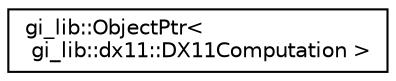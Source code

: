 digraph "Graphical Class Hierarchy"
{
  edge [fontname="Helvetica",fontsize="10",labelfontname="Helvetica",labelfontsize="10"];
  node [fontname="Helvetica",fontsize="10",shape=record];
  rankdir="LR";
  Node1 [label="gi_lib::ObjectPtr\<\l gi_lib::dx11::DX11Computation \>",height=0.2,width=0.4,color="black", fillcolor="white", style="filled",URL="$classgi__lib_1_1_object_ptr.html"];
}
